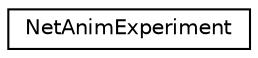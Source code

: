 digraph "Graphical Class Hierarchy"
{
 // LATEX_PDF_SIZE
  edge [fontname="Helvetica",fontsize="10",labelfontname="Helvetica",labelfontsize="10"];
  node [fontname="Helvetica",fontsize="10",shape=record];
  rankdir="LR";
  Node0 [label="NetAnimExperiment",height=0.2,width=0.4,color="black", fillcolor="white", style="filled",URL="$class_net_anim_experiment.html",tooltip="Helper class for UAN CW MAC example."];
}

